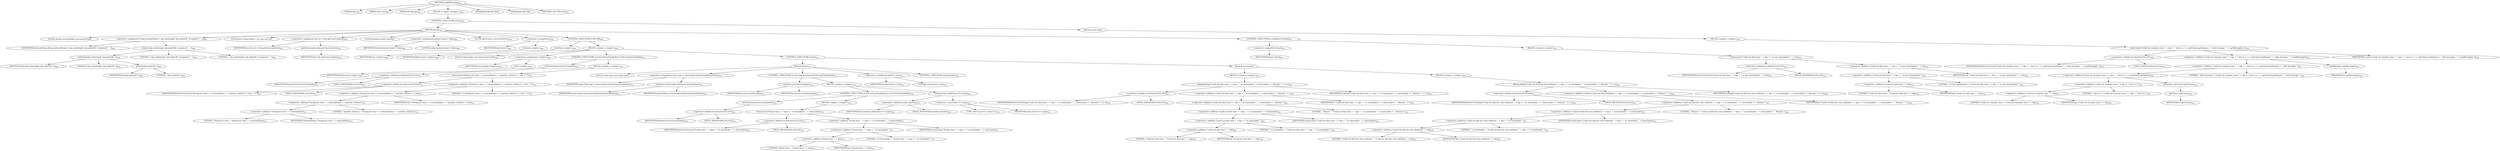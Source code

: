 digraph "addIfMatching" {  
"1094" [label = <(METHOD,addIfMatching)<SUB>504</SUB>> ]
"83" [label = <(PARAM,this)<SUB>504</SUB>> ]
"1095" [label = <(PARAM,Test test)<SUB>504</SUB>> ]
"1096" [label = <(PARAM,String fqn)<SUB>504</SUB>> ]
"1097" [label = <(BLOCK,&lt;empty&gt;,&lt;empty&gt;)<SUB>504</SUB>> ]
"1098" [label = <(CONTROL_STRUCTURE,try,try)<SUB>505</SUB>> ]
"1099" [label = <(BLOCK,try,try)<SUB>505</SUB>> ]
"1100" [label = <(LOCAL,String externalName: java.lang.String)> ]
"1101" [label = <(&lt;operator&gt;.assignment,String externalName = fqn.substring(0, fqn.indexOf('.')).replace('/', '.'))<SUB>506</SUB>> ]
"1102" [label = <(IDENTIFIER,externalName,String externalName = fqn.substring(0, fqn.indexOf('.')).replace('/', '.'))<SUB>506</SUB>> ]
"1103" [label = <(replace,fqn.substring(0, fqn.indexOf('.')).replace('/', '.'))<SUB>506</SUB>> ]
"1104" [label = <(substring,fqn.substring(0, fqn.indexOf('.')))<SUB>506</SUB>> ]
"1105" [label = <(IDENTIFIER,fqn,fqn.substring(0, fqn.indexOf('.')))<SUB>506</SUB>> ]
"1106" [label = <(LITERAL,0,fqn.substring(0, fqn.indexOf('.')))<SUB>506</SUB>> ]
"1107" [label = <(indexOf,fqn.indexOf('.'))<SUB>506</SUB>> ]
"1108" [label = <(IDENTIFIER,fqn,fqn.indexOf('.'))<SUB>506</SUB>> ]
"1109" [label = <(LITERAL,'.',fqn.indexOf('.'))<SUB>506</SUB>> ]
"1110" [label = <(LITERAL,'/',fqn.substring(0, fqn.indexOf('.')).replace('/', '.'))<SUB>506</SUB>> ]
"1111" [label = <(LITERAL,'.',fqn.substring(0, fqn.indexOf('.')).replace('/', '.'))<SUB>506</SUB>> ]
"1112" [label = <(LOCAL,Set&lt;ClassLoader&gt; set: java.util.Set)> ]
"1113" [label = <(&lt;operator&gt;.assignment,Set set = this.getClassLoaders())<SUB>507</SUB>> ]
"1114" [label = <(IDENTIFIER,set,Set set = this.getClassLoaders())<SUB>507</SUB>> ]
"1115" [label = <(getClassLoaders,this.getClassLoaders())<SUB>507</SUB>> ]
"82" [label = <(IDENTIFIER,this,this.getClassLoaders())<SUB>507</SUB>> ]
"1116" [label = <(LOCAL,boolean found: boolean)> ]
"1117" [label = <(&lt;operator&gt;.assignment,boolean found = false)<SUB>508</SUB>> ]
"1118" [label = <(IDENTIFIER,found,boolean found = false)<SUB>508</SUB>> ]
"1119" [label = <(LITERAL,false,boolean found = false)<SUB>508</SUB>> ]
"1120" [label = <(LOCAL,$iterLocal3: java.util.Iterator)<SUB>509</SUB>> ]
"1121" [label = <(&lt;operator&gt;.assignment,)<SUB>509</SUB>> ]
"1122" [label = <(IDENTIFIER,$iterLocal3,)<SUB>509</SUB>> ]
"1123" [label = <(iterator,&lt;empty&gt;)<SUB>509</SUB>> ]
"1124" [label = <(IDENTIFIER,set,&lt;empty&gt;)<SUB>509</SUB>> ]
"1125" [label = <(CONTROL_STRUCTURE,FOR,FOR)<SUB>509</SUB>> ]
"1126" [label = <(hasNext,&lt;empty&gt;)<SUB>509</SUB>> ]
"1127" [label = <(IDENTIFIER,$iterLocal3,&lt;empty&gt;)<SUB>509</SUB>> ]
"1128" [label = <(BLOCK,&lt;empty&gt;,&lt;empty&gt;)<SUB>509</SUB>> ]
"1129" [label = <(LOCAL,classLoader: java.lang.ClassLoader)<SUB>509</SUB>> ]
"1130" [label = <(&lt;operator&gt;.assignment,&lt;empty&gt;)<SUB>509</SUB>> ]
"1131" [label = <(IDENTIFIER,classLoader,&lt;empty&gt;)<SUB>509</SUB>> ]
"1132" [label = <(next,&lt;empty&gt;)<SUB>509</SUB>> ]
"1133" [label = <(IDENTIFIER,$iterLocal3,&lt;empty&gt;)<SUB>509</SUB>> ]
"1134" [label = <(CONTROL_STRUCTURE,if (LOG.isTraceEnabled()),if (LOG.isTraceEnabled()))<SUB>510</SUB>> ]
"1135" [label = <(isTraceEnabled,isTraceEnabled())<SUB>510</SUB>> ]
"1136" [label = <(&lt;operator&gt;.fieldAccess,ResolverUtil.LOG)<SUB>510</SUB>> ]
"1137" [label = <(IDENTIFIER,ResolverUtil,isTraceEnabled())<SUB>510</SUB>> ]
"1138" [label = <(FIELD_IDENTIFIER,LOG,LOG)<SUB>510</SUB>> ]
"1139" [label = <(BLOCK,&lt;empty&gt;,&lt;empty&gt;)<SUB>510</SUB>> ]
"1140" [label = <(trace,trace(&quot;Testing for class &quot; + externalName + &quot; matches criteria [&quot; + test + &quot;]&quot;))<SUB>511</SUB>> ]
"1141" [label = <(&lt;operator&gt;.fieldAccess,ResolverUtil.LOG)<SUB>511</SUB>> ]
"1142" [label = <(IDENTIFIER,ResolverUtil,trace(&quot;Testing for class &quot; + externalName + &quot; matches criteria [&quot; + test + &quot;]&quot;))<SUB>511</SUB>> ]
"1143" [label = <(FIELD_IDENTIFIER,LOG,LOG)<SUB>511</SUB>> ]
"1144" [label = <(&lt;operator&gt;.addition,&quot;Testing for class &quot; + externalName + &quot; matches criteria [&quot; + test + &quot;]&quot;)<SUB>511</SUB>> ]
"1145" [label = <(&lt;operator&gt;.addition,&quot;Testing for class &quot; + externalName + &quot; matches criteria [&quot; + test)<SUB>511</SUB>> ]
"1146" [label = <(&lt;operator&gt;.addition,&quot;Testing for class &quot; + externalName + &quot; matches criteria [&quot;)<SUB>511</SUB>> ]
"1147" [label = <(&lt;operator&gt;.addition,&quot;Testing for class &quot; + externalName)<SUB>511</SUB>> ]
"1148" [label = <(LITERAL,&quot;Testing for class &quot;,&quot;Testing for class &quot; + externalName)<SUB>511</SUB>> ]
"1149" [label = <(IDENTIFIER,externalName,&quot;Testing for class &quot; + externalName)<SUB>511</SUB>> ]
"1150" [label = <(LITERAL,&quot; matches criteria [&quot;,&quot;Testing for class &quot; + externalName + &quot; matches criteria [&quot;)<SUB>511</SUB>> ]
"1151" [label = <(IDENTIFIER,test,&quot;Testing for class &quot; + externalName + &quot; matches criteria [&quot; + test)<SUB>511</SUB>> ]
"1152" [label = <(LITERAL,&quot;]&quot;,&quot;Testing for class &quot; + externalName + &quot; matches criteria [&quot; + test + &quot;]&quot;)<SUB>511</SUB>> ]
"1153" [label = <(CONTROL_STRUCTURE,try,try)<SUB>513</SUB>> ]
"1154" [label = <(BLOCK,try,try)<SUB>513</SUB>> ]
"1155" [label = <(LOCAL,Class type: java.lang.Class)> ]
"1156" [label = <(&lt;operator&gt;.assignment,Class type = classLoader.loadClass(externalName))<SUB>514</SUB>> ]
"1157" [label = <(IDENTIFIER,type,Class type = classLoader.loadClass(externalName))<SUB>514</SUB>> ]
"1158" [label = <(loadClass,classLoader.loadClass(externalName))<SUB>514</SUB>> ]
"1159" [label = <(IDENTIFIER,classLoader,classLoader.loadClass(externalName))<SUB>514</SUB>> ]
"1160" [label = <(IDENTIFIER,externalName,classLoader.loadClass(externalName))<SUB>514</SUB>> ]
"1161" [label = <(CONTROL_STRUCTURE,if (test.matches(type)),if (test.matches(type)))<SUB>515</SUB>> ]
"1162" [label = <(matches,test.matches(type))<SUB>515</SUB>> ]
"1163" [label = <(IDENTIFIER,test,test.matches(type))<SUB>515</SUB>> ]
"1164" [label = <(IDENTIFIER,type,test.matches(type))<SUB>515</SUB>> ]
"1165" [label = <(BLOCK,&lt;empty&gt;,&lt;empty&gt;)<SUB>515</SUB>> ]
"1166" [label = <(CONTROL_STRUCTURE,if (LOG.isTraceEnabled()),if (LOG.isTraceEnabled()))<SUB>516</SUB>> ]
"1167" [label = <(isTraceEnabled,isTraceEnabled())<SUB>516</SUB>> ]
"1168" [label = <(&lt;operator&gt;.fieldAccess,ResolverUtil.LOG)<SUB>516</SUB>> ]
"1169" [label = <(IDENTIFIER,ResolverUtil,isTraceEnabled())<SUB>516</SUB>> ]
"1170" [label = <(FIELD_IDENTIFIER,LOG,LOG)<SUB>516</SUB>> ]
"1171" [label = <(BLOCK,&lt;empty&gt;,&lt;empty&gt;)<SUB>516</SUB>> ]
"1172" [label = <(trace,trace(&quot;Found class: &quot; + type + &quot; in classloader: &quot; + classLoader))<SUB>517</SUB>> ]
"1173" [label = <(&lt;operator&gt;.fieldAccess,ResolverUtil.LOG)<SUB>517</SUB>> ]
"1174" [label = <(IDENTIFIER,ResolverUtil,trace(&quot;Found class: &quot; + type + &quot; in classloader: &quot; + classLoader))<SUB>517</SUB>> ]
"1175" [label = <(FIELD_IDENTIFIER,LOG,LOG)<SUB>517</SUB>> ]
"1176" [label = <(&lt;operator&gt;.addition,&quot;Found class: &quot; + type + &quot; in classloader: &quot; + classLoader)<SUB>517</SUB>> ]
"1177" [label = <(&lt;operator&gt;.addition,&quot;Found class: &quot; + type + &quot; in classloader: &quot;)<SUB>517</SUB>> ]
"1178" [label = <(&lt;operator&gt;.addition,&quot;Found class: &quot; + type)<SUB>517</SUB>> ]
"1179" [label = <(LITERAL,&quot;Found class: &quot;,&quot;Found class: &quot; + type)<SUB>517</SUB>> ]
"1180" [label = <(IDENTIFIER,type,&quot;Found class: &quot; + type)<SUB>517</SUB>> ]
"1181" [label = <(LITERAL,&quot; in classloader: &quot;,&quot;Found class: &quot; + type + &quot; in classloader: &quot;)<SUB>517</SUB>> ]
"1182" [label = <(IDENTIFIER,classLoader,&quot;Found class: &quot; + type + &quot; in classloader: &quot; + classLoader)<SUB>517</SUB>> ]
"1183" [label = <(add,matches.add((Class&lt;T&gt;) type))<SUB>519</SUB>> ]
"1184" [label = <(&lt;operator&gt;.fieldAccess,this.matches)<SUB>519</SUB>> ]
"1185" [label = <(IDENTIFIER,this,matches.add((Class&lt;T&gt;) type))<SUB>519</SUB>> ]
"1186" [label = <(FIELD_IDENTIFIER,matches,matches)<SUB>519</SUB>> ]
"1187" [label = <(&lt;operator&gt;.cast,(Class&lt;T&gt;) type)<SUB>519</SUB>> ]
"1188" [label = <(TYPE_REF,Class&lt;T&gt;,Class&lt;T&gt;)<SUB>519</SUB>> ]
"1189" [label = <(IDENTIFIER,type,(Class&lt;T&gt;) type)<SUB>519</SUB>> ]
"1190" [label = <(&lt;operator&gt;.assignment,found = true)<SUB>521</SUB>> ]
"1191" [label = <(IDENTIFIER,found,found = true)<SUB>521</SUB>> ]
"1192" [label = <(LITERAL,true,found = true)<SUB>521</SUB>> ]
"1193" [label = <(CONTROL_STRUCTURE,break;,break;)<SUB>522</SUB>> ]
"1194" [label = <(BLOCK,catch,catch)> ]
"1195" [label = <(BLOCK,&lt;empty&gt;,&lt;empty&gt;)<SUB>523</SUB>> ]
"1196" [label = <(debug,debug(&quot;Could not find class '&quot; + fqn + &quot;' in classloader: &quot; + classLoader + &quot;. Reason: &quot; + e, e))<SUB>524</SUB>> ]
"1197" [label = <(&lt;operator&gt;.fieldAccess,ResolverUtil.LOG)<SUB>524</SUB>> ]
"1198" [label = <(IDENTIFIER,ResolverUtil,debug(&quot;Could not find class '&quot; + fqn + &quot;' in classloader: &quot; + classLoader + &quot;. Reason: &quot; + e, e))<SUB>524</SUB>> ]
"1199" [label = <(FIELD_IDENTIFIER,LOG,LOG)<SUB>524</SUB>> ]
"1200" [label = <(&lt;operator&gt;.addition,&quot;Could not find class '&quot; + fqn + &quot;' in classloader: &quot; + classLoader + &quot;. Reason: &quot; + e)<SUB>524</SUB>> ]
"1201" [label = <(&lt;operator&gt;.addition,&quot;Could not find class '&quot; + fqn + &quot;' in classloader: &quot; + classLoader + &quot;. Reason: &quot;)<SUB>524</SUB>> ]
"1202" [label = <(&lt;operator&gt;.addition,&quot;Could not find class '&quot; + fqn + &quot;' in classloader: &quot; + classLoader)<SUB>524</SUB>> ]
"1203" [label = <(&lt;operator&gt;.addition,&quot;Could not find class '&quot; + fqn + &quot;' in classloader: &quot;)<SUB>524</SUB>> ]
"1204" [label = <(&lt;operator&gt;.addition,&quot;Could not find class '&quot; + fqn)<SUB>524</SUB>> ]
"1205" [label = <(LITERAL,&quot;Could not find class '&quot;,&quot;Could not find class '&quot; + fqn)<SUB>524</SUB>> ]
"1206" [label = <(IDENTIFIER,fqn,&quot;Could not find class '&quot; + fqn)<SUB>524</SUB>> ]
"1207" [label = <(LITERAL,&quot;' in classloader: &quot;,&quot;Could not find class '&quot; + fqn + &quot;' in classloader: &quot;)<SUB>524</SUB>> ]
"1208" [label = <(IDENTIFIER,classLoader,&quot;Could not find class '&quot; + fqn + &quot;' in classloader: &quot; + classLoader)<SUB>524</SUB>> ]
"1209" [label = <(LITERAL,&quot;. Reason: &quot;,&quot;Could not find class '&quot; + fqn + &quot;' in classloader: &quot; + classLoader + &quot;. Reason: &quot;)<SUB>525</SUB>> ]
"1210" [label = <(IDENTIFIER,e,&quot;Could not find class '&quot; + fqn + &quot;' in classloader: &quot; + classLoader + &quot;. Reason: &quot; + e)<SUB>525</SUB>> ]
"1211" [label = <(IDENTIFIER,e,debug(&quot;Could not find class '&quot; + fqn + &quot;' in classloader: &quot; + classLoader + &quot;. Reason: &quot; + e, e))<SUB>525</SUB>> ]
"1212" [label = <(BLOCK,&lt;empty&gt;,&lt;empty&gt;)<SUB>526</SUB>> ]
"1213" [label = <(debug,debug(&quot;Could not find the class defintion '&quot; + fqn + &quot;' in classloader: &quot; + classLoader + &quot;. Reason: &quot; + e, e))<SUB>527</SUB>> ]
"1214" [label = <(&lt;operator&gt;.fieldAccess,ResolverUtil.LOG)<SUB>527</SUB>> ]
"1215" [label = <(IDENTIFIER,ResolverUtil,debug(&quot;Could not find the class defintion '&quot; + fqn + &quot;' in classloader: &quot; + classLoader + &quot;. Reason: &quot; + e, e))<SUB>527</SUB>> ]
"1216" [label = <(FIELD_IDENTIFIER,LOG,LOG)<SUB>527</SUB>> ]
"1217" [label = <(&lt;operator&gt;.addition,&quot;Could not find the class defintion '&quot; + fqn + &quot;' in classloader: &quot; + classLoader + &quot;. Reason: &quot; + e)<SUB>527</SUB>> ]
"1218" [label = <(&lt;operator&gt;.addition,&quot;Could not find the class defintion '&quot; + fqn + &quot;' in classloader: &quot; + classLoader + &quot;. Reason: &quot;)<SUB>527</SUB>> ]
"1219" [label = <(&lt;operator&gt;.addition,&quot;Could not find the class defintion '&quot; + fqn + &quot;' in classloader: &quot; + classLoader)<SUB>527</SUB>> ]
"1220" [label = <(&lt;operator&gt;.addition,&quot;Could not find the class defintion '&quot; + fqn + &quot;' in classloader: &quot;)<SUB>527</SUB>> ]
"1221" [label = <(&lt;operator&gt;.addition,&quot;Could not find the class defintion '&quot; + fqn)<SUB>527</SUB>> ]
"1222" [label = <(LITERAL,&quot;Could not find the class defintion '&quot;,&quot;Could not find the class defintion '&quot; + fqn)<SUB>527</SUB>> ]
"1223" [label = <(IDENTIFIER,fqn,&quot;Could not find the class defintion '&quot; + fqn)<SUB>527</SUB>> ]
"1224" [label = <(LITERAL,&quot;' in classloader: &quot;,&quot;Could not find the class defintion '&quot; + fqn + &quot;' in classloader: &quot;)<SUB>527</SUB>> ]
"1225" [label = <(IDENTIFIER,classLoader,&quot;Could not find the class defintion '&quot; + fqn + &quot;' in classloader: &quot; + classLoader)<SUB>527</SUB>> ]
"1226" [label = <(LITERAL,&quot;. Reason: &quot;,&quot;Could not find the class defintion '&quot; + fqn + &quot;' in classloader: &quot; + classLoader + &quot;. Reason: &quot;)<SUB>528</SUB>> ]
"1227" [label = <(IDENTIFIER,e,&quot;Could not find the class defintion '&quot; + fqn + &quot;' in classloader: &quot; + classLoader + &quot;. Reason: &quot; + e)<SUB>528</SUB>> ]
"1228" [label = <(IDENTIFIER,e,debug(&quot;Could not find the class defintion '&quot; + fqn + &quot;' in classloader: &quot; + classLoader + &quot;. Reason: &quot; + e, e))<SUB>528</SUB>> ]
"1229" [label = <(CONTROL_STRUCTURE,if (!found),if (!found))<SUB>531</SUB>> ]
"1230" [label = <(&lt;operator&gt;.logicalNot,!found)<SUB>531</SUB>> ]
"1231" [label = <(IDENTIFIER,found,!found)<SUB>531</SUB>> ]
"1232" [label = <(BLOCK,&lt;empty&gt;,&lt;empty&gt;)<SUB>531</SUB>> ]
"1233" [label = <(warn,warn(&quot;Could not find class '&quot; + fqn + &quot;' in any classloaders: &quot; + set))<SUB>532</SUB>> ]
"1234" [label = <(&lt;operator&gt;.fieldAccess,ResolverUtil.LOG)<SUB>532</SUB>> ]
"1235" [label = <(IDENTIFIER,ResolverUtil,warn(&quot;Could not find class '&quot; + fqn + &quot;' in any classloaders: &quot; + set))<SUB>532</SUB>> ]
"1236" [label = <(FIELD_IDENTIFIER,LOG,LOG)<SUB>532</SUB>> ]
"1237" [label = <(&lt;operator&gt;.addition,&quot;Could not find class '&quot; + fqn + &quot;' in any classloaders: &quot; + set)<SUB>532</SUB>> ]
"1238" [label = <(&lt;operator&gt;.addition,&quot;Could not find class '&quot; + fqn + &quot;' in any classloaders: &quot;)<SUB>532</SUB>> ]
"1239" [label = <(&lt;operator&gt;.addition,&quot;Could not find class '&quot; + fqn)<SUB>532</SUB>> ]
"1240" [label = <(LITERAL,&quot;Could not find class '&quot;,&quot;Could not find class '&quot; + fqn)<SUB>532</SUB>> ]
"1241" [label = <(IDENTIFIER,fqn,&quot;Could not find class '&quot; + fqn)<SUB>532</SUB>> ]
"1242" [label = <(LITERAL,&quot;' in any classloaders: &quot;,&quot;Could not find class '&quot; + fqn + &quot;' in any classloaders: &quot;)<SUB>532</SUB>> ]
"1243" [label = <(IDENTIFIER,set,&quot;Could not find class '&quot; + fqn + &quot;' in any classloaders: &quot; + set)<SUB>532</SUB>> ]
"1244" [label = <(BLOCK,catch,catch)> ]
"1245" [label = <(BLOCK,&lt;empty&gt;,&lt;empty&gt;)<SUB>534</SUB>> ]
"1246" [label = <(warn,warn(&quot;Could not examine class '&quot; + fqn + &quot;' due to a &quot; + t.getClass().getName() + &quot; with message: &quot; + t.getMessage(), t))<SUB>535</SUB>> ]
"1247" [label = <(&lt;operator&gt;.fieldAccess,ResolverUtil.LOG)<SUB>535</SUB>> ]
"1248" [label = <(IDENTIFIER,ResolverUtil,warn(&quot;Could not examine class '&quot; + fqn + &quot;' due to a &quot; + t.getClass().getName() + &quot; with message: &quot; + t.getMessage(), t))<SUB>535</SUB>> ]
"1249" [label = <(FIELD_IDENTIFIER,LOG,LOG)<SUB>535</SUB>> ]
"1250" [label = <(&lt;operator&gt;.addition,&quot;Could not examine class '&quot; + fqn + &quot;' due to a &quot; + t.getClass().getName() + &quot; with message: &quot; + t.getMessage())<SUB>535</SUB>> ]
"1251" [label = <(&lt;operator&gt;.addition,&quot;Could not examine class '&quot; + fqn + &quot;' due to a &quot; + t.getClass().getName() + &quot; with message: &quot;)<SUB>535</SUB>> ]
"1252" [label = <(&lt;operator&gt;.addition,&quot;Could not examine class '&quot; + fqn + &quot;' due to a &quot; + t.getClass().getName())<SUB>535</SUB>> ]
"1253" [label = <(&lt;operator&gt;.addition,&quot;Could not examine class '&quot; + fqn + &quot;' due to a &quot;)<SUB>535</SUB>> ]
"1254" [label = <(&lt;operator&gt;.addition,&quot;Could not examine class '&quot; + fqn)<SUB>535</SUB>> ]
"1255" [label = <(LITERAL,&quot;Could not examine class '&quot;,&quot;Could not examine class '&quot; + fqn)<SUB>535</SUB>> ]
"1256" [label = <(IDENTIFIER,fqn,&quot;Could not examine class '&quot; + fqn)<SUB>535</SUB>> ]
"1257" [label = <(LITERAL,&quot;' due to a &quot;,&quot;Could not examine class '&quot; + fqn + &quot;' due to a &quot;)<SUB>535</SUB>> ]
"1258" [label = <(getName,t.getClass().getName())<SUB>535</SUB>> ]
"1259" [label = <(getClass,t.getClass())<SUB>535</SUB>> ]
"1260" [label = <(IDENTIFIER,t,t.getClass())<SUB>535</SUB>> ]
"1261" [label = <(LITERAL,&quot; with message: &quot;,&quot;Could not examine class '&quot; + fqn + &quot;' due to a &quot; + t.getClass().getName() + &quot; with message: &quot;)<SUB>536</SUB>> ]
"1262" [label = <(getMessage,t.getMessage())<SUB>536</SUB>> ]
"1263" [label = <(IDENTIFIER,t,t.getMessage())<SUB>536</SUB>> ]
"1264" [label = <(IDENTIFIER,t,warn(&quot;Could not examine class '&quot; + fqn + &quot;' due to a &quot; + t.getClass().getName() + &quot; with message: &quot; + t.getMessage(), t))<SUB>536</SUB>> ]
"1265" [label = <(MODIFIER,PROTECTED)> ]
"1266" [label = <(MODIFIER,VIRTUAL)> ]
"1267" [label = <(METHOD_RETURN,void)<SUB>504</SUB>> ]
  "1094" -> "83" 
  "1094" -> "1095" 
  "1094" -> "1096" 
  "1094" -> "1097" 
  "1094" -> "1265" 
  "1094" -> "1266" 
  "1094" -> "1267" 
  "1097" -> "1098" 
  "1098" -> "1099" 
  "1098" -> "1244" 
  "1099" -> "1100" 
  "1099" -> "1101" 
  "1099" -> "1112" 
  "1099" -> "1113" 
  "1099" -> "1116" 
  "1099" -> "1117" 
  "1099" -> "1120" 
  "1099" -> "1121" 
  "1099" -> "1125" 
  "1099" -> "1229" 
  "1101" -> "1102" 
  "1101" -> "1103" 
  "1103" -> "1104" 
  "1103" -> "1110" 
  "1103" -> "1111" 
  "1104" -> "1105" 
  "1104" -> "1106" 
  "1104" -> "1107" 
  "1107" -> "1108" 
  "1107" -> "1109" 
  "1113" -> "1114" 
  "1113" -> "1115" 
  "1115" -> "82" 
  "1117" -> "1118" 
  "1117" -> "1119" 
  "1121" -> "1122" 
  "1121" -> "1123" 
  "1123" -> "1124" 
  "1125" -> "1126" 
  "1125" -> "1128" 
  "1126" -> "1127" 
  "1128" -> "1129" 
  "1128" -> "1130" 
  "1128" -> "1134" 
  "1128" -> "1153" 
  "1130" -> "1131" 
  "1130" -> "1132" 
  "1132" -> "1133" 
  "1134" -> "1135" 
  "1134" -> "1139" 
  "1135" -> "1136" 
  "1136" -> "1137" 
  "1136" -> "1138" 
  "1139" -> "1140" 
  "1140" -> "1141" 
  "1140" -> "1144" 
  "1141" -> "1142" 
  "1141" -> "1143" 
  "1144" -> "1145" 
  "1144" -> "1152" 
  "1145" -> "1146" 
  "1145" -> "1151" 
  "1146" -> "1147" 
  "1146" -> "1150" 
  "1147" -> "1148" 
  "1147" -> "1149" 
  "1153" -> "1154" 
  "1153" -> "1194" 
  "1154" -> "1155" 
  "1154" -> "1156" 
  "1154" -> "1161" 
  "1154" -> "1190" 
  "1154" -> "1193" 
  "1156" -> "1157" 
  "1156" -> "1158" 
  "1158" -> "1159" 
  "1158" -> "1160" 
  "1161" -> "1162" 
  "1161" -> "1165" 
  "1162" -> "1163" 
  "1162" -> "1164" 
  "1165" -> "1166" 
  "1165" -> "1183" 
  "1166" -> "1167" 
  "1166" -> "1171" 
  "1167" -> "1168" 
  "1168" -> "1169" 
  "1168" -> "1170" 
  "1171" -> "1172" 
  "1172" -> "1173" 
  "1172" -> "1176" 
  "1173" -> "1174" 
  "1173" -> "1175" 
  "1176" -> "1177" 
  "1176" -> "1182" 
  "1177" -> "1178" 
  "1177" -> "1181" 
  "1178" -> "1179" 
  "1178" -> "1180" 
  "1183" -> "1184" 
  "1183" -> "1187" 
  "1184" -> "1185" 
  "1184" -> "1186" 
  "1187" -> "1188" 
  "1187" -> "1189" 
  "1190" -> "1191" 
  "1190" -> "1192" 
  "1194" -> "1195" 
  "1194" -> "1212" 
  "1195" -> "1196" 
  "1196" -> "1197" 
  "1196" -> "1200" 
  "1196" -> "1211" 
  "1197" -> "1198" 
  "1197" -> "1199" 
  "1200" -> "1201" 
  "1200" -> "1210" 
  "1201" -> "1202" 
  "1201" -> "1209" 
  "1202" -> "1203" 
  "1202" -> "1208" 
  "1203" -> "1204" 
  "1203" -> "1207" 
  "1204" -> "1205" 
  "1204" -> "1206" 
  "1212" -> "1213" 
  "1213" -> "1214" 
  "1213" -> "1217" 
  "1213" -> "1228" 
  "1214" -> "1215" 
  "1214" -> "1216" 
  "1217" -> "1218" 
  "1217" -> "1227" 
  "1218" -> "1219" 
  "1218" -> "1226" 
  "1219" -> "1220" 
  "1219" -> "1225" 
  "1220" -> "1221" 
  "1220" -> "1224" 
  "1221" -> "1222" 
  "1221" -> "1223" 
  "1229" -> "1230" 
  "1229" -> "1232" 
  "1230" -> "1231" 
  "1232" -> "1233" 
  "1233" -> "1234" 
  "1233" -> "1237" 
  "1234" -> "1235" 
  "1234" -> "1236" 
  "1237" -> "1238" 
  "1237" -> "1243" 
  "1238" -> "1239" 
  "1238" -> "1242" 
  "1239" -> "1240" 
  "1239" -> "1241" 
  "1244" -> "1245" 
  "1245" -> "1246" 
  "1246" -> "1247" 
  "1246" -> "1250" 
  "1246" -> "1264" 
  "1247" -> "1248" 
  "1247" -> "1249" 
  "1250" -> "1251" 
  "1250" -> "1262" 
  "1251" -> "1252" 
  "1251" -> "1261" 
  "1252" -> "1253" 
  "1252" -> "1258" 
  "1253" -> "1254" 
  "1253" -> "1257" 
  "1254" -> "1255" 
  "1254" -> "1256" 
  "1258" -> "1259" 
  "1259" -> "1260" 
  "1262" -> "1263" 
}
